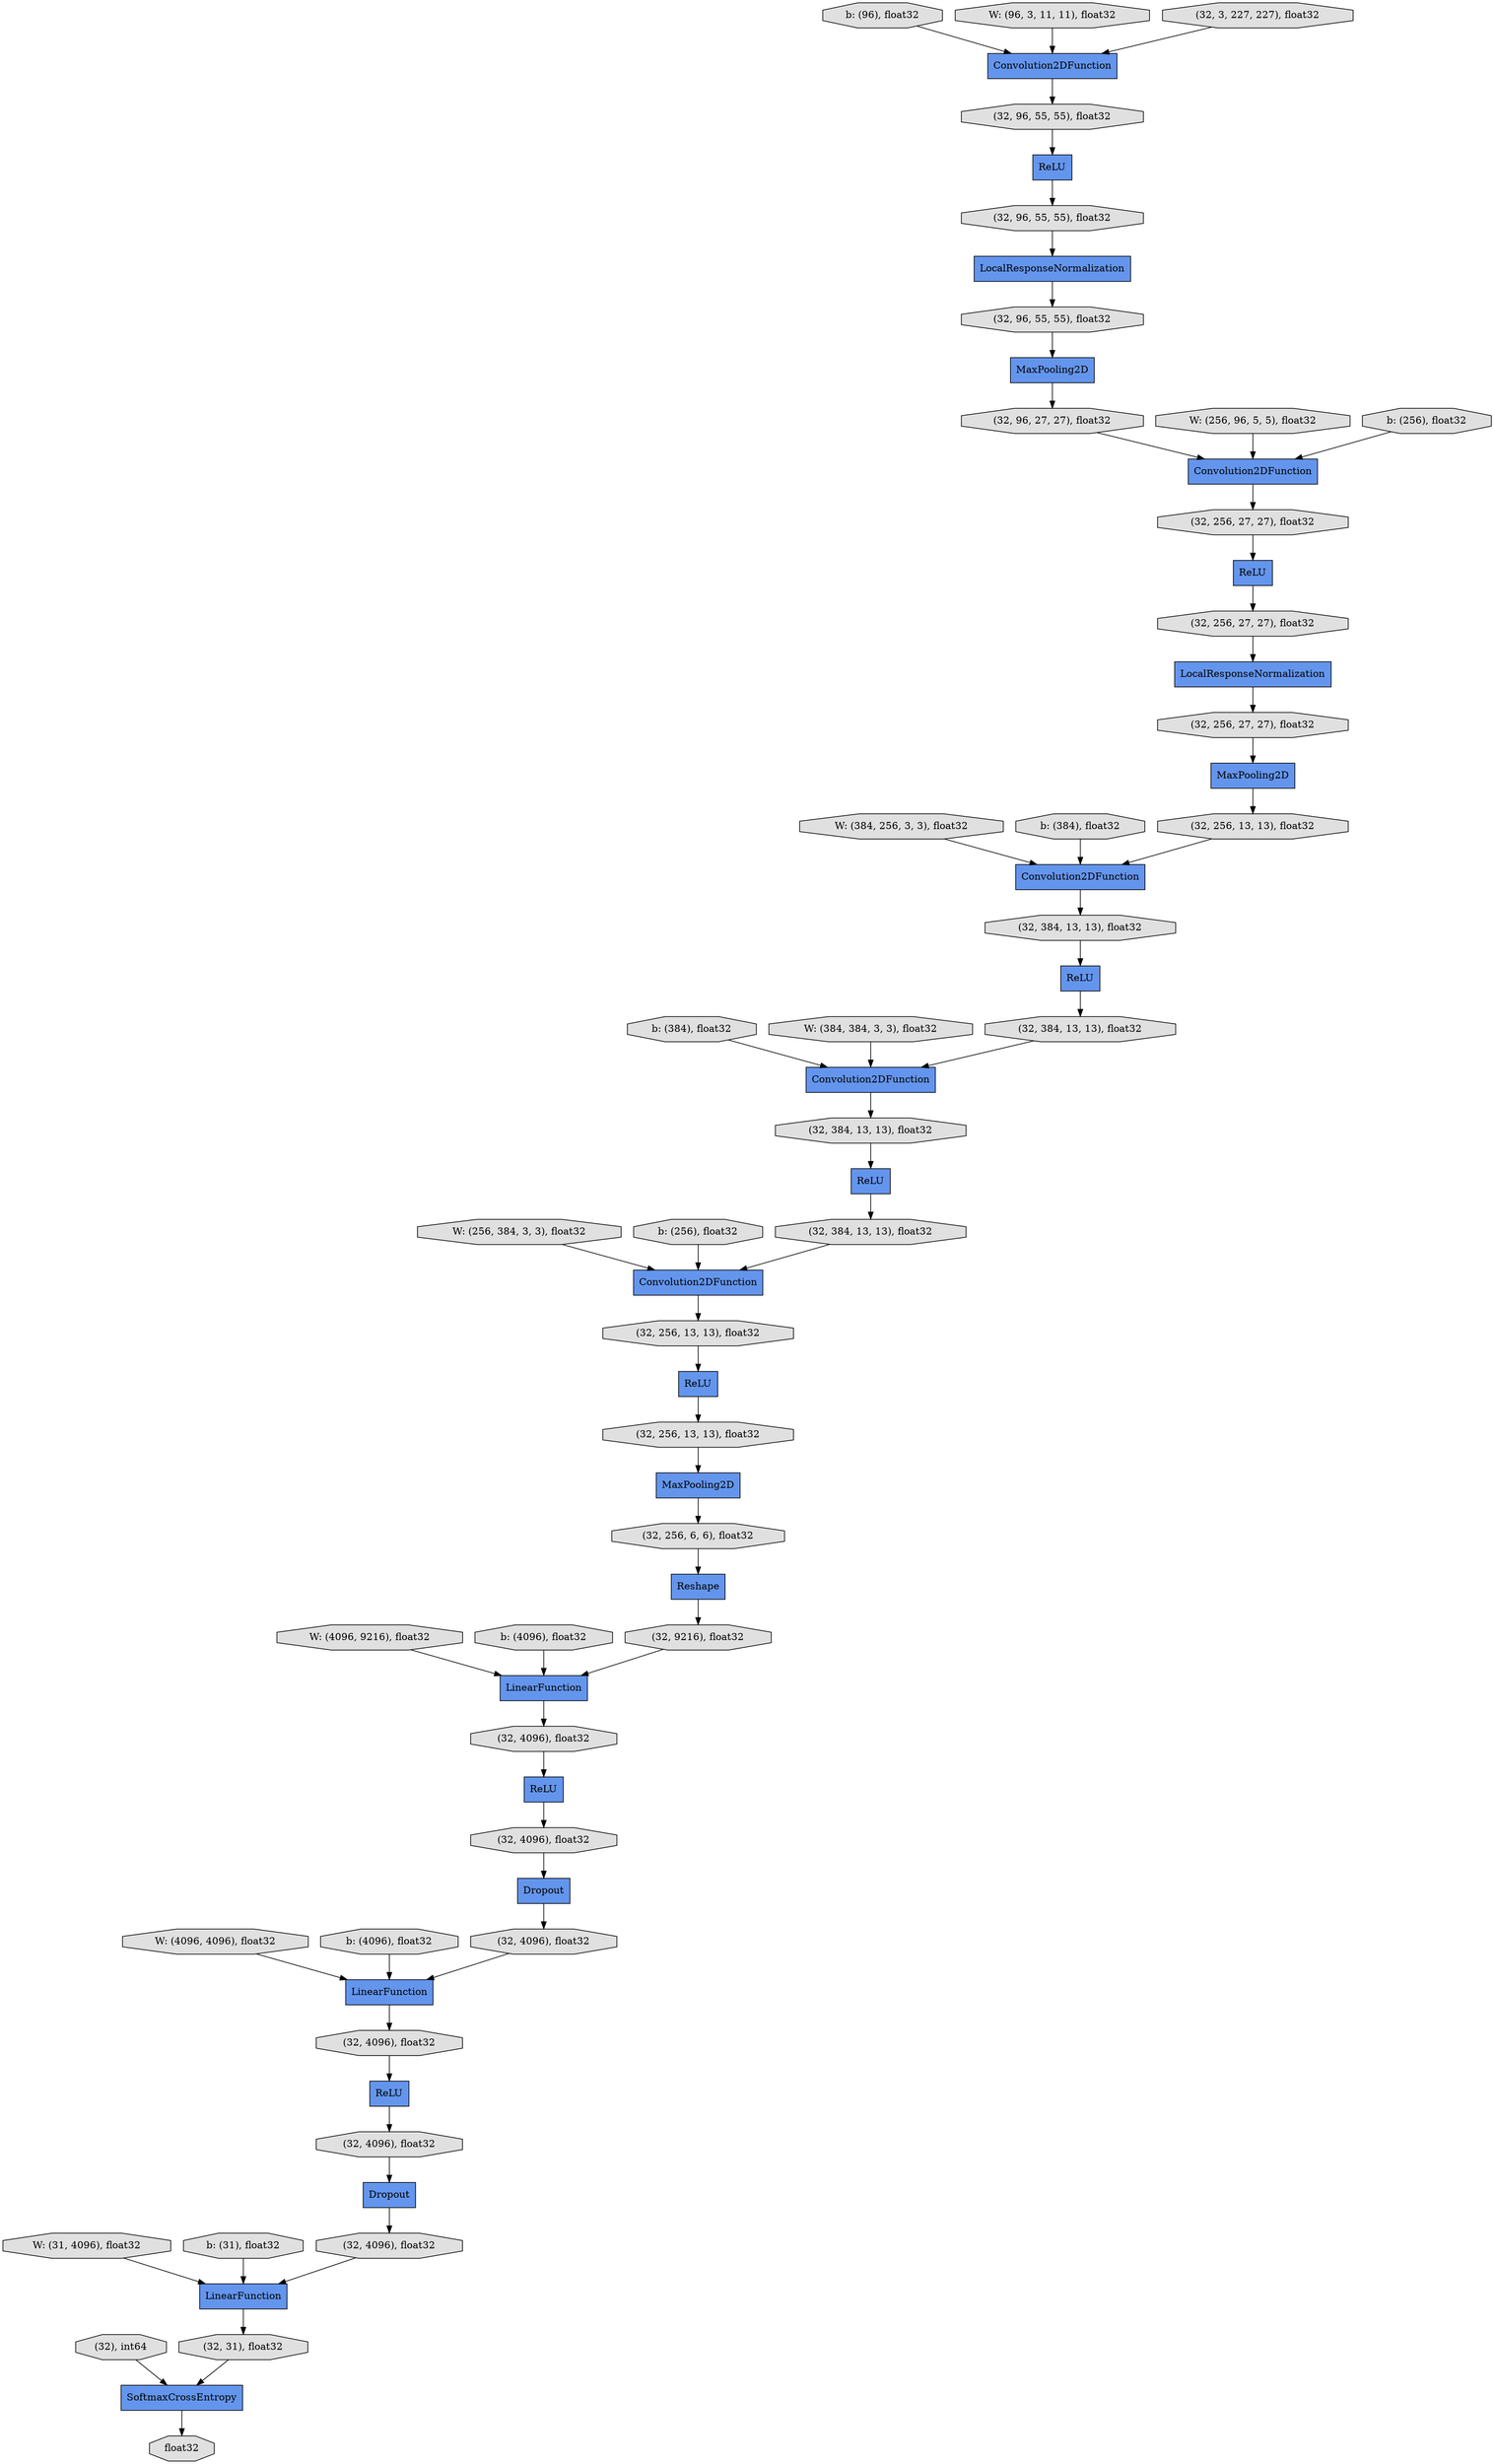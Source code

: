 digraph graphname{rankdir=TB;140307545540648 [fillcolor="#E0E0E0",shape="octagon",style="filled",label="(32, 256, 27, 27), float32"];140307545596032 [fillcolor="#6495ED",shape="record",style="filled",label="ReLU"];140307545540760 [fillcolor="#6495ED",shape="record",style="filled",label="ReLU"];140307571613880 [fillcolor="#E0E0E0",shape="octagon",style="filled",label="b: (384), float32"];140307545540816 [fillcolor="#6495ED",shape="record",style="filled",label="Convolution2DFunction"];140307545596144 [fillcolor="#E0E0E0",shape="octagon",style="filled",label="(32, 9216), float32"];140307545598216 [fillcolor="#E0E0E0",shape="octagon",style="filled",label="(32, 4096), float32"];140307545540872 [fillcolor="#E0E0E0",shape="octagon",style="filled",label="(32, 256, 13, 13), float32"];140307545596200 [fillcolor="#6495ED",shape="record",style="filled",label="LinearFunction"];140307545540928 [fillcolor="#6495ED",shape="record",style="filled",label="ReLU"];140307545540984 [fillcolor="#E0E0E0",shape="octagon",style="filled",label="(32, 384, 13, 13), float32"];140307571616176 [fillcolor="#E0E0E0",shape="octagon",style="filled",label="W: (31, 4096), float32"];140307545596368 [fillcolor="#6495ED",shape="record",style="filled",label="Dropout"];140307571614160 [fillcolor="#E0E0E0",shape="octagon",style="filled",label="W: (256, 384, 3, 3), float32"];140307545596424 [fillcolor="#E0E0E0",shape="octagon",style="filled",label="(32, 4096), float32"];140307545598496 [fillcolor="#6495ED",shape="record",style="filled",label="LinearFunction"];140307545541152 [fillcolor="#6495ED",shape="record",style="filled",label="Convolution2DFunction"];140307545598608 [fillcolor="#6495ED",shape="record",style="filled",label="SoftmaxCrossEntropy"];140307571616400 [fillcolor="#E0E0E0",shape="octagon",style="filled",label="b: (31), float32"];140307571614384 [fillcolor="#E0E0E0",shape="octagon",style="filled",label="b: (256), float32"];140307545541264 [fillcolor="#E0E0E0",shape="octagon",style="filled",label="(32, 384, 13, 13), float32"];140307545596648 [fillcolor="#E0E0E0",shape="octagon",style="filled",label="(32, 4096), float32"];140307545598720 [fillcolor="#E0E0E0",shape="octagon",style="filled",label="(32, 31), float32"];140307545541376 [fillcolor="#6495ED",shape="record",style="filled",label="ReLU"];140307545451264 [fillcolor="#E0E0E0",shape="octagon",style="filled",label="(32, 96, 55, 55), float32"];140307545541432 [fillcolor="#E0E0E0",shape="octagon",style="filled",label="(32, 384, 13, 13), float32"];140307545451320 [fillcolor="#E0E0E0",shape="octagon",style="filled",label="(32, 96, 55, 55), float32"];140307545539416 [fillcolor="#6495ED",shape="record",style="filled",label="Convolution2DFunction"];140307571514168 [fillcolor="#E0E0E0",shape="octagon",style="filled",label="b: (96), float32"];140307545596816 [fillcolor="#6495ED",shape="record",style="filled",label="ReLU"];140307545598888 [fillcolor="#E0E0E0",shape="octagon",style="filled",label="(32), int64"];140307545539472 [fillcolor="#E0E0E0",shape="octagon",style="filled",label="(32, 96, 27, 27), float32"];140307571614664 [fillcolor="#E0E0E0",shape="octagon",style="filled",label="W: (4096, 9216), float32"];140307545451432 [fillcolor="#6495ED",shape="record",style="filled",label="MaxPooling2D"];140307545541656 [fillcolor="#6495ED",shape="record",style="filled",label="Reshape"];140307707012152 [fillcolor="#E0E0E0",shape="octagon",style="filled",label="W: (384, 384, 3, 3), float32"];140307545539640 [fillcolor="#6495ED",shape="record",style="filled",label="LocalResponseNormalization"];140307571514448 [fillcolor="#E0E0E0",shape="octagon",style="filled",label="W: (256, 96, 5, 5), float32"];140307545451600 [fillcolor="#6495ED",shape="record",style="filled",label="LocalResponseNormalization"];140307545541768 [fillcolor="#E0E0E0",shape="octagon",style="filled",label="(32, 384, 13, 13), float32"];140307571614888 [fillcolor="#E0E0E0",shape="octagon",style="filled",label="b: (4096), float32"];140307545539752 [fillcolor="#E0E0E0",shape="octagon",style="filled",label="(32, 256, 27, 27), float32"];140309265831136 [fillcolor="#6495ED",shape="record",style="filled",label="ReLU"];140307545541936 [fillcolor="#E0E0E0",shape="octagon",style="filled",label="(32, 256, 13, 13), float32"];140307571514672 [fillcolor="#E0E0E0",shape="octagon",style="filled",label="b: (256), float32"];140307545539920 [fillcolor="#6495ED",shape="record",style="filled",label="MaxPooling2D"];140307571615168 [fillcolor="#E0E0E0",shape="octagon",style="filled",label="W: (4096, 4096), float32"];140307545540032 [fillcolor="#E0E0E0",shape="octagon",style="filled",label="(32, 256, 27, 27), float32"];140307728887256 [fillcolor="#E0E0E0",shape="octagon",style="filled",label="W: (96, 3, 11, 11), float32"];140307545597432 [fillcolor="#E0E0E0",shape="octagon",style="filled",label="(32, 4096), float32"];140307545452048 [fillcolor="#6495ED",shape="record",style="filled",label="Convolution2DFunction"];140307545597488 [fillcolor="#6495ED",shape="record",style="filled",label="Dropout"];140307571514952 [fillcolor="#E0E0E0",shape="octagon",style="filled",label="W: (384, 256, 3, 3), float32"];140307545597544 [fillcolor="#E0E0E0",shape="octagon",style="filled",label="(32, 4096), float32"];140307545599616 [fillcolor="#E0E0E0",shape="octagon",style="filled",label="float32"];140307545542272 [fillcolor="#E0E0E0",shape="octagon",style="filled",label="(32, 256, 13, 13), float32"];140307571615392 [fillcolor="#E0E0E0",shape="octagon",style="filled",label="b: (4096), float32"];140307545450200 [fillcolor="#6495ED",shape="record",style="filled",label="Convolution2DFunction"];140307571515176 [fillcolor="#E0E0E0",shape="octagon",style="filled",label="b: (384), float32"];140307545450312 [fillcolor="#6495ED",shape="record",style="filled",label="ReLU"];140307545542496 [fillcolor="#6495ED",shape="record",style="filled",label="LinearFunction"];140307545452384 [fillcolor="#E0E0E0",shape="octagon",style="filled",label="(32, 96, 55, 55), float32"];140307545450368 [fillcolor="#E0E0E0",shape="octagon",style="filled",label="(32, 3, 227, 227), float32"];140307545597880 [fillcolor="#E0E0E0",shape="octagon",style="filled",label="(32, 4096), float32"];140307545542608 [fillcolor="#E0E0E0",shape="octagon",style="filled",label="(32, 256, 6, 6), float32"];140307545540592 [fillcolor="#6495ED",shape="record",style="filled",label="MaxPooling2D"];140307545598496 -> 140307545598720;140307545541264 -> 140307545540816;140307545540592 -> 140307545542608;140307545541152 -> 140307545541936;140307545539640 -> 140307545540648;140307707012152 -> 140307545540816;140307571614384 -> 140307545541152;140307545540760 -> 140307545541264;140307545598888 -> 140307545598608;140307545542608 -> 140307545541656;140307545597432 -> 140307545542496;140307545596816 -> 140307545597880;140307545539472 -> 140307545452048;140307545542496 -> 140307545597544;140307545597488 -> 140307545598216;140307545451600 -> 140307545452384;140307545450200 -> 140307545451320;140307571514672 -> 140307545452048;140307545451320 -> 140307545450312;140307571514168 -> 140307545450200;140307571614664 -> 140307545596200;140307545541768 -> 140307545541152;140307545540648 -> 140307545539920;140307545597544 -> 140307545596816;140307571614160 -> 140307545541152;140307545596144 -> 140307545596200;140307571615392 -> 140307545542496;140307545597880 -> 140307545597488;140307571613880 -> 140307545540816;140307545450312 -> 140307545451264;140307545596032 -> 140307545596648;140309265831136 -> 140307545540032;140307545451264 -> 140307545451600;140307545598720 -> 140307545598608;140307545541936 -> 140307545541376;140307545598608 -> 140307545599616;140307545452384 -> 140307545451432;140307545540032 -> 140307545539640;140307545541656 -> 140307545596144;140307545450368 -> 140307545450200;140307545539920 -> 140307545540872;140307545540928 -> 140307545541768;140307545452048 -> 140307545539752;140307571515176 -> 140307545539416;140307545451432 -> 140307545539472;140307545596200 -> 140307545596424;140307571616400 -> 140307545598496;140307545596368 -> 140307545597432;140307545541376 -> 140307545542272;140307545598216 -> 140307545598496;140307571615168 -> 140307545542496;140307571614888 -> 140307545596200;140307545542272 -> 140307545540592;140307545540984 -> 140307545540760;140307545539416 -> 140307545540984;140307545539752 -> 140309265831136;140307545540872 -> 140307545539416;140307728887256 -> 140307545450200;140307545540816 -> 140307545541432;140307571514952 -> 140307545539416;140307571514448 -> 140307545452048;140307571616176 -> 140307545598496;140307545596424 -> 140307545596032;140307545541432 -> 140307545540928;140307545596648 -> 140307545596368;}